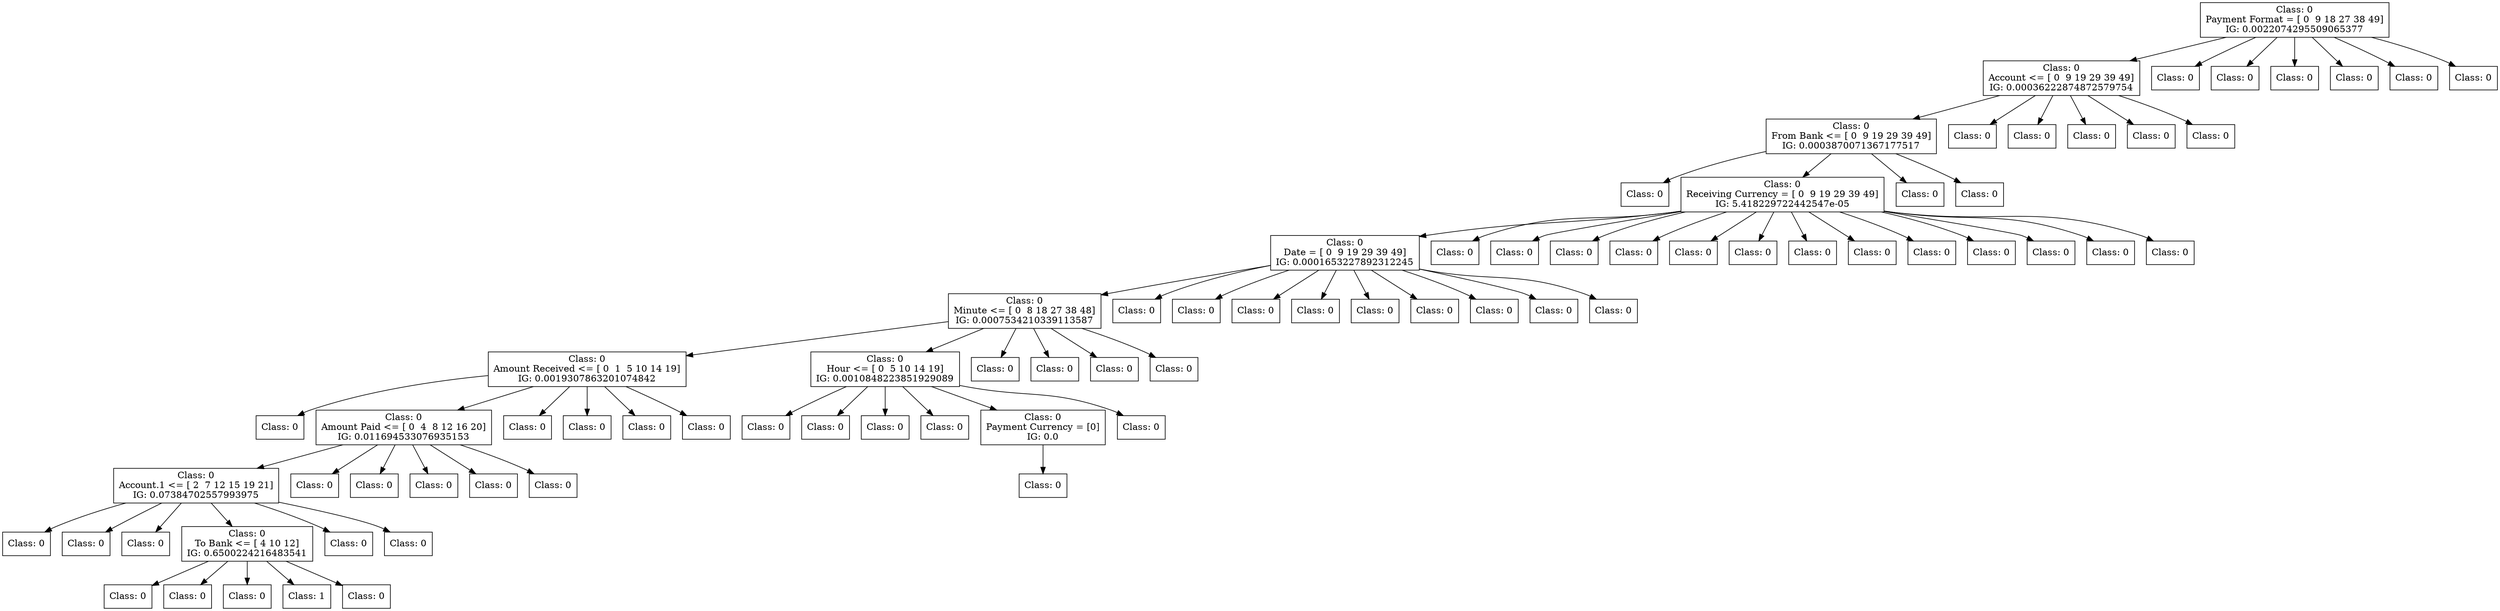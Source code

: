 digraph DecisionTree {
	rankdir=TD;
	node [shape=box];
	2532053814144 [label="Class: 0
Payment Format = [ 0  9 18 27 38 49]
IG: 0.0022074295509065377"];
	2530969569168 [label="Class: 0
Account <= [ 0  9 19 29 39 49]
IG: 0.00036222874872579754"];
	2532053814144 -> 2530969569168;
	2530969568352 [label="Class: 0
From Bank <= [ 0  9 19 29 39 49]
IG: 0.0003870071367177517"];
	2530969569168 -> 2530969568352;
	2530969570944 [label="Class: 0
"];
	2530969568352 -> 2530969570944;
	2530969569984 [label="Class: 0
Receiving Currency = [ 0  9 19 29 39 49]
IG: 5.418229722442547e-05"];
	2530969568352 -> 2530969569984;
	2532053826864 [label="Class: 0
Date = [ 0  9 19 29 39 49]
IG: 0.0001653227892312245"];
	2530969569984 -> 2532053826864;
	2530969582368 [label="Class: 0
Minute <= [ 0  8 18 27 38 48]
IG: 0.0007534210339113587"];
	2532053826864 -> 2530969582368;
	2530969574400 [label="Class: 0
Amount Received <= [ 0  1  5 10 14 19]
IG: 0.0019307863201074842"];
	2530969582368 -> 2530969574400;
	2530969580112 [label="Class: 0
"];
	2530969574400 -> 2530969580112;
	2530969574016 [label="Class: 0
Amount Paid <= [ 0  4  8 12 16 20]
IG: 0.011694533076935153"];
	2530969574400 -> 2530969574016;
	2530969577616 [label="Class: 0
Account.1 <= [ 2  7 12 15 19 21]
IG: 0.07384702557993975"];
	2530969574016 -> 2530969577616;
	2530969571664 [label="Class: 0
"];
	2530969577616 -> 2530969571664;
	2530969577664 [label="Class: 0
"];
	2530969577616 -> 2530969577664;
	2530969573296 [label="Class: 0
"];
	2530969577616 -> 2530969573296;
	2534423764688 [label="Class: 0
To Bank <= [ 4 10 12]
IG: 0.6500224216483541"];
	2530969577616 -> 2534423764688;
	2534423759792 [label="Class: 0
"];
	2534423764688 -> 2534423759792;
	2534423757968 [label="Class: 0
"];
	2534423764688 -> 2534423757968;
	2534423760704 [label="Class: 0
"];
	2534423764688 -> 2534423760704;
	2534423765216 [label="Class: 1
"];
	2534423764688 -> 2534423765216;
	2534423771744 [label="Class: 0
"];
	2534423764688 -> 2534423771744;
	2534423766032 [label="Class: 0
"];
	2530969577616 -> 2534423766032;
	2534423758496 [label="Class: 0
"];
	2530969577616 -> 2534423758496;
	2530969571904 [label="Class: 0
"];
	2530969574016 -> 2530969571904;
	2530969574784 [label="Class: 0
"];
	2530969574016 -> 2530969574784;
	2530969570704 [label="Class: 0
"];
	2530969574016 -> 2530969570704;
	2530969582656 [label="Class: 0
"];
	2530969574016 -> 2530969582656;
	2530969582320 [label="Class: 0
"];
	2530969574016 -> 2530969582320;
	2530969575024 [label="Class: 0
"];
	2530969574400 -> 2530969575024;
	2530969578912 [label="Class: 0
"];
	2530969574400 -> 2530969578912;
	2530969582032 [label="Class: 0
"];
	2530969574400 -> 2530969582032;
	2530969570368 [label="Class: 0
"];
	2530969574400 -> 2530969570368;
	2530969576464 [label="Class: 0
Hour <= [ 0  5 10 14 19]
IG: 0.0010848223851929089"];
	2530969582368 -> 2530969576464;
	2534423766896 [label="Class: 0
"];
	2530969576464 -> 2534423766896;
	2534423760128 [label="Class: 0
"];
	2530969576464 -> 2534423760128;
	2534423759120 [label="Class: 0
"];
	2530969576464 -> 2534423759120;
	2534423757056 [label="Class: 0
"];
	2530969576464 -> 2534423757056;
	2534423759168 [label="Class: 0
Payment Currency = [0]
IG: 0.0"];
	2530969576464 -> 2534423759168;
	2534423759216 [label="Class: 0
"];
	2534423759168 -> 2534423759216;
	2534423757584 [label="Class: 0
"];
	2530969576464 -> 2534423757584;
	2530969571040 [label="Class: 0
"];
	2530969582368 -> 2530969571040;
	2530969572384 [label="Class: 0
"];
	2530969582368 -> 2530969572384;
	2530969572144 [label="Class: 0
"];
	2530969582368 -> 2530969572144;
	2530969581168 [label="Class: 0
"];
	2530969582368 -> 2530969581168;
	2530969578816 [label="Class: 0
"];
	2532053826864 -> 2530969578816;
	2530969570032 [label="Class: 0
"];
	2532053826864 -> 2530969570032;
	2530969569120 [label="Class: 0
"];
	2532053826864 -> 2530969569120;
	2530969578240 [label="Class: 0
"];
	2532053826864 -> 2530969578240;
	2530969578480 [label="Class: 0
"];
	2532053826864 -> 2530969578480;
	2530969575840 [label="Class: 0
"];
	2532053826864 -> 2530969575840;
	2530969570320 [label="Class: 0
"];
	2532053826864 -> 2530969570320;
	2530969577760 [label="Class: 0
"];
	2532053826864 -> 2530969577760;
	2530969577424 [label="Class: 0
"];
	2532053826864 -> 2530969577424;
	2530969575792 [label="Class: 0
"];
	2530969569984 -> 2530969575792;
	2530969575408 [label="Class: 0
"];
	2530969569984 -> 2530969575408;
	2530969579920 [label="Class: 0
"];
	2530969569984 -> 2530969579920;
	2530969574160 [label="Class: 0
"];
	2530969569984 -> 2530969574160;
	2530969575168 [label="Class: 0
"];
	2530969569984 -> 2530969575168;
	2530969581792 [label="Class: 0
"];
	2530969569984 -> 2530969581792;
	2530969568064 [label="Class: 0
"];
	2530969569984 -> 2530969568064;
	2530969576944 [label="Class: 0
"];
	2530969569984 -> 2530969576944;
	2530969569936 [label="Class: 0
"];
	2530969569984 -> 2530969569936;
	2530969582224 [label="Class: 0
"];
	2530969569984 -> 2530969582224;
	2530969567440 [label="Class: 0
"];
	2530969569984 -> 2530969567440;
	2530969569552 [label="Class: 0
"];
	2530969569984 -> 2530969569552;
	2530969575552 [label="Class: 0
"];
	2530969569984 -> 2530969575552;
	2530969573248 [label="Class: 0
"];
	2530969568352 -> 2530969573248;
	2530969576896 [label="Class: 0
"];
	2530969568352 -> 2530969576896;
	2530969573056 [label="Class: 0
"];
	2530969569168 -> 2530969573056;
	2530969571808 [label="Class: 0
"];
	2530969569168 -> 2530969571808;
	2530969573632 [label="Class: 0
"];
	2530969569168 -> 2530969573632;
	2530969572288 [label="Class: 0
"];
	2530969569168 -> 2530969572288;
	2530969575216 [label="Class: 0
"];
	2530969569168 -> 2530969575216;
	2530969576320 [label="Class: 0
"];
	2532053814144 -> 2530969576320;
	2530969577520 [label="Class: 0
"];
	2532053814144 -> 2530969577520;
	2530969568928 [label="Class: 0
"];
	2532053814144 -> 2530969568928;
	2530969576704 [label="Class: 0
"];
	2532053814144 -> 2530969576704;
	2530969577088 [label="Class: 0
"];
	2532053814144 -> 2530969577088;
	2530969567920 [label="Class: 0
"];
	2532053814144 -> 2530969567920;
}
